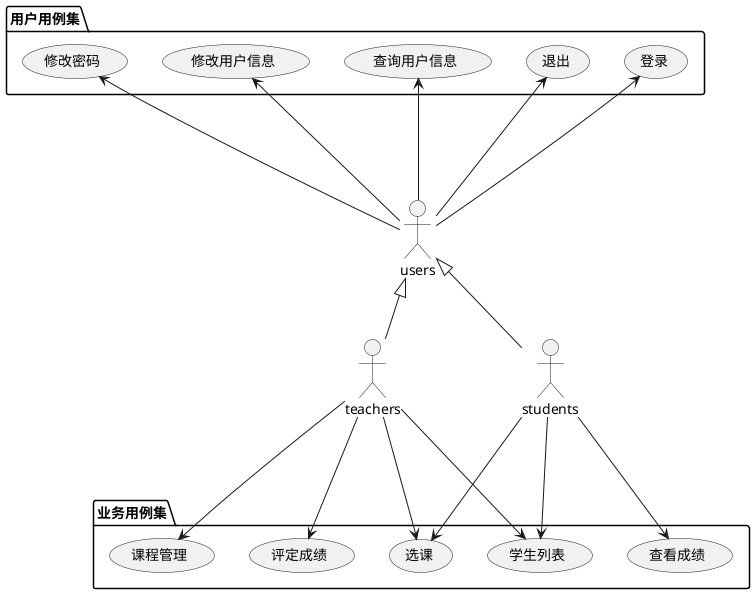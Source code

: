 @startuml
actor teachers
actor students
actor users
users <|-- teachers
users <|-- students
package 用户用例集{
users --up->(登录)
users --up->(退出)
users --up->(查询用户信息)
users --up->(修改用户信息)
users --up->(修改密码)
}
package 业务用例集 {

teachers ---> (评定成绩)
teachers ---> (学生列表)
teachers ---> (选课)
teachers ---> (课程管理)
students ---> (选课)
students ---> (学生列表)
students ---> (查看成绩)
}

@enduml